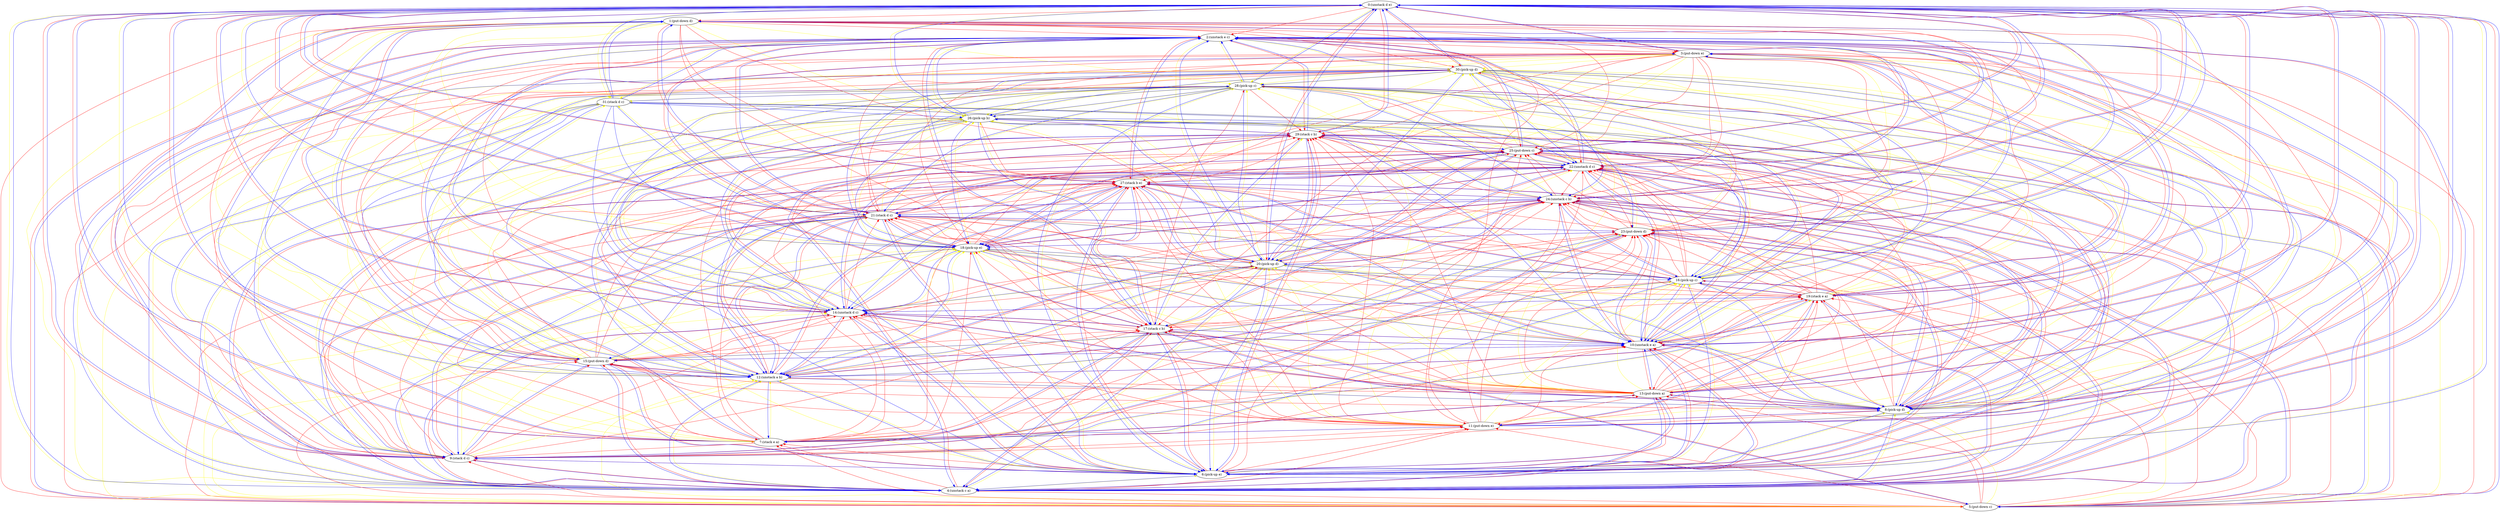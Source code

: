 digraph D { 
edge [color=red];
"0:(unstack d e)" -> "1:(put-down d)";
edge [color=red];
"0:(unstack d e)" -> "2:(unstack e c)";
edge [color=red];
"0:(unstack d e)" -> "3:(put-down e)";
edge [color=yellow];
"0:(unstack d e)" -> "4:(unstack c a)";
edge [color=red];
"0:(unstack d e)" -> "5:(put-down c)";
edge [color=yellow];
"0:(unstack d e)" -> "6:(pick-up e)";
edge [color=red];
"0:(unstack d e)" -> "7:(stack e a)";
edge [color=red];
"0:(unstack d e)" -> "8:(pick-up d)";
edge [color=red];
"0:(unstack d e)" -> "9:(stack d c)";
edge [color=red];
"0:(unstack d e)" -> "10:(unstack e a)";
edge [color=red];
"0:(unstack d e)" -> "11:(put-down e)";
edge [color=yellow];
"0:(unstack d e)" -> "12:(unstack a b)";
edge [color=red];
"0:(unstack d e)" -> "13:(put-down a)";
edge [color=red];
"0:(unstack d e)" -> "14:(unstack d c)";
edge [color=red];
"0:(unstack d e)" -> "15:(put-down d)";
edge [color=yellow];
"0:(unstack d e)" -> "16:(pick-up c)";
edge [color=red];
"0:(unstack d e)" -> "17:(stack c b)";
edge [color=yellow];
"0:(unstack d e)" -> "18:(pick-up e)";
edge [color=red];
"0:(unstack d e)" -> "19:(stack e a)";
edge [color=red];
"0:(unstack d e)" -> "20:(pick-up d)";
edge [color=red];
"0:(unstack d e)" -> "21:(stack d c)";
edge [color=red];
"0:(unstack d e)" -> "22:(unstack d c)";
edge [color=red];
"0:(unstack d e)" -> "23:(put-down d)";
edge [color=red];
"0:(unstack d e)" -> "24:(unstack c b)";
edge [color=red];
"0:(unstack d e)" -> "25:(put-down c)";
edge [color=yellow];
"0:(unstack d e)" -> "26:(pick-up b)";
edge [color=red];
"0:(unstack d e)" -> "27:(stack b e)";
edge [color=yellow];
"0:(unstack d e)" -> "28:(pick-up c)";
edge [color=red];
"0:(unstack d e)" -> "29:(stack c b)";
edge [color=red];
"0:(unstack d e)" -> "30:(pick-up d)";
edge [color=yellow];
"0:(unstack d e)" -> "31:(stack d c)";
edge [color=red];
"1:(put-down d)" -> "2:(unstack e c)";
edge [color=red];
"1:(put-down d)" -> "3:(put-down e)";
edge [color=yellow];
"1:(put-down d)" -> "4:(unstack c a)";
edge [color=red];
"1:(put-down d)" -> "5:(put-down c)";
edge [color=yellow];
"1:(put-down d)" -> "6:(pick-up e)";
edge [color=red];
"1:(put-down d)" -> "7:(stack e a)";
edge [color=red];
"1:(put-down d)" -> "8:(pick-up d)";
edge [color=red];
"1:(put-down d)" -> "9:(stack d c)";
edge [color=red];
"1:(put-down d)" -> "10:(unstack e a)";
edge [color=red];
"1:(put-down d)" -> "11:(put-down e)";
edge [color=yellow];
"1:(put-down d)" -> "12:(unstack a b)";
edge [color=red];
"1:(put-down d)" -> "13:(put-down a)";
edge [color=red];
"1:(put-down d)" -> "14:(unstack d c)";
edge [color=yellow];
"1:(put-down d)" -> "15:(put-down d)";
edge [color=red];
"1:(put-down d)" -> "17:(stack c b)";
edge [color=yellow];
"1:(put-down d)" -> "18:(pick-up e)";
edge [color=red];
"1:(put-down d)" -> "20:(pick-up d)";
edge [color=red];
"1:(put-down d)" -> "21:(stack d c)";
edge [color=red];
"1:(put-down d)" -> "22:(unstack d c)";
edge [color=yellow];
"1:(put-down d)" -> "23:(put-down d)";
edge [color=red];
"1:(put-down d)" -> "24:(unstack c b)";
edge [color=red];
"1:(put-down d)" -> "25:(put-down c)";
edge [color=yellow];
"1:(put-down d)" -> "26:(pick-up b)";
edge [color=red];
"1:(put-down d)" -> "27:(stack b e)";
edge [color=yellow];
"1:(put-down d)" -> "28:(pick-up c)";
edge [color=red];
"1:(put-down d)" -> "30:(pick-up d)";
edge [color=yellow];
"1:(put-down d)" -> "31:(stack d c)";
edge [color=red];
"2:(unstack e c)" -> "3:(put-down e)";
edge [color=red];
"2:(unstack e c)" -> "5:(put-down c)";
edge [color=red];
"2:(unstack e c)" -> "6:(pick-up e)";
edge [color=red];
"2:(unstack e c)" -> "7:(stack e a)";
edge [color=yellow];
"2:(unstack e c)" -> "8:(pick-up d)";
edge [color=red];
"2:(unstack e c)" -> "9:(stack d c)";
edge [color=red];
"2:(unstack e c)" -> "10:(unstack e a)";
edge [color=red];
"2:(unstack e c)" -> "11:(put-down e)";
edge [color=yellow];
"2:(unstack e c)" -> "12:(unstack a b)";
edge [color=red];
"2:(unstack e c)" -> "13:(put-down a)";
edge [color=red];
"2:(unstack e c)" -> "14:(unstack d c)";
edge [color=red];
"2:(unstack e c)" -> "15:(put-down d)";
edge [color=yellow];
"2:(unstack e c)" -> "16:(pick-up c)";
edge [color=red];
"2:(unstack e c)" -> "17:(stack c b)";
edge [color=red];
"2:(unstack e c)" -> "18:(pick-up e)";
edge [color=red];
"2:(unstack e c)" -> "19:(stack e a)";
edge [color=yellow];
"2:(unstack e c)" -> "20:(pick-up d)";
edge [color=red];
"2:(unstack e c)" -> "21:(stack d c)";
edge [color=red];
"2:(unstack e c)" -> "22:(unstack d c)";
edge [color=red];
"2:(unstack e c)" -> "23:(put-down d)";
edge [color=red];
"2:(unstack e c)" -> "24:(unstack c b)";
edge [color=red];
"2:(unstack e c)" -> "25:(put-down c)";
edge [color=yellow];
"2:(unstack e c)" -> "26:(pick-up b)";
edge [color=red];
"2:(unstack e c)" -> "27:(stack b e)";
edge [color=yellow];
"2:(unstack e c)" -> "28:(pick-up c)";
edge [color=red];
"2:(unstack e c)" -> "29:(stack c b)";
edge [color=yellow];
"2:(unstack e c)" -> "30:(pick-up d)";
edge [color=yellow];
"2:(unstack e c)" -> "31:(stack d c)";
edge [color=blue];
"3:(put-down e)" -> "0:(unstack d e)";
edge [color=red];
"3:(put-down e)" -> "5:(put-down c)";
edge [color=red];
"3:(put-down e)" -> "6:(pick-up e)";
edge [color=red];
"3:(put-down e)" -> "7:(stack e a)";
edge [color=yellow];
"3:(put-down e)" -> "8:(pick-up d)";
edge [color=red];
"3:(put-down e)" -> "9:(stack d c)";
edge [color=red];
"3:(put-down e)" -> "10:(unstack e a)";
edge [color=yellow];
"3:(put-down e)" -> "11:(put-down e)";
edge [color=red];
"3:(put-down e)" -> "13:(put-down a)";
edge [color=red];
"3:(put-down e)" -> "14:(unstack d c)";
edge [color=red];
"3:(put-down e)" -> "15:(put-down d)";
edge [color=yellow];
"3:(put-down e)" -> "16:(pick-up c)";
edge [color=red];
"3:(put-down e)" -> "17:(stack c b)";
edge [color=red];
"3:(put-down e)" -> "18:(pick-up e)";
edge [color=red];
"3:(put-down e)" -> "19:(stack e a)";
edge [color=yellow];
"3:(put-down e)" -> "20:(pick-up d)";
edge [color=red];
"3:(put-down e)" -> "21:(stack d c)";
edge [color=red];
"3:(put-down e)" -> "22:(unstack d c)";
edge [color=red];
"3:(put-down e)" -> "23:(put-down d)";
edge [color=red];
"3:(put-down e)" -> "24:(unstack c b)";
edge [color=red];
"3:(put-down e)" -> "25:(put-down c)";
edge [color=yellow];
"3:(put-down e)" -> "26:(pick-up b)";
edge [color=red];
"3:(put-down e)" -> "27:(stack b e)";
edge [color=yellow];
"3:(put-down e)" -> "28:(pick-up c)";
edge [color=red];
"3:(put-down e)" -> "29:(stack c b)";
edge [color=yellow];
"3:(put-down e)" -> "30:(pick-up d)";
edge [color=blue];
"4:(unstack c a)" -> "0:(unstack d e)";
edge [color=red];
"4:(unstack c a)" -> "5:(put-down c)";
edge [color=yellow];
"4:(unstack c a)" -> "6:(pick-up e)";
edge [color=red];
"4:(unstack c a)" -> "7:(stack e a)";
edge [color=yellow];
"4:(unstack c a)" -> "8:(pick-up d)";
edge [color=red];
"4:(unstack c a)" -> "9:(stack d c)";
edge [color=red];
"4:(unstack c a)" -> "10:(unstack e a)";
edge [color=red];
"4:(unstack c a)" -> "11:(put-down e)";
edge [color=yellow];
"4:(unstack c a)" -> "12:(unstack a b)";
edge [color=red];
"4:(unstack c a)" -> "13:(put-down a)";
edge [color=red];
"4:(unstack c a)" -> "14:(unstack d c)";
edge [color=red];
"4:(unstack c a)" -> "15:(put-down d)";
edge [color=red];
"4:(unstack c a)" -> "16:(pick-up c)";
edge [color=red];
"4:(unstack c a)" -> "17:(stack c b)";
edge [color=yellow];
"4:(unstack c a)" -> "18:(pick-up e)";
edge [color=red];
"4:(unstack c a)" -> "19:(stack e a)";
edge [color=yellow];
"4:(unstack c a)" -> "20:(pick-up d)";
edge [color=red];
"4:(unstack c a)" -> "21:(stack d c)";
edge [color=red];
"4:(unstack c a)" -> "22:(unstack d c)";
edge [color=red];
"4:(unstack c a)" -> "23:(put-down d)";
edge [color=red];
"4:(unstack c a)" -> "24:(unstack c b)";
edge [color=red];
"4:(unstack c a)" -> "25:(put-down c)";
edge [color=yellow];
"4:(unstack c a)" -> "26:(pick-up b)";
edge [color=red];
"4:(unstack c a)" -> "27:(stack b e)";
edge [color=red];
"4:(unstack c a)" -> "28:(pick-up c)";
edge [color=red];
"4:(unstack c a)" -> "29:(stack c b)";
edge [color=yellow];
"4:(unstack c a)" -> "30:(pick-up d)";
edge [color=yellow];
"4:(unstack c a)" -> "31:(stack d c)";
edge [color=blue];
"5:(put-down c)" -> "0:(unstack d e)";
edge [color=blue];
"5:(put-down c)" -> "2:(unstack e c)";
edge [color=red];
"5:(put-down c)" -> "7:(stack e a)";
edge [color=yellow];
"5:(put-down c)" -> "8:(pick-up d)";
edge [color=red];
"5:(put-down c)" -> "9:(stack d c)";
edge [color=red];
"5:(put-down c)" -> "10:(unstack e a)";
edge [color=red];
"5:(put-down c)" -> "11:(put-down e)";
edge [color=yellow];
"5:(put-down c)" -> "12:(unstack a b)";
edge [color=red];
"5:(put-down c)" -> "13:(put-down a)";
edge [color=yellow];
"5:(put-down c)" -> "14:(unstack d c)";
edge [color=red];
"5:(put-down c)" -> "15:(put-down d)";
edge [color=red];
"5:(put-down c)" -> "16:(pick-up c)";
edge [color=red];
"5:(put-down c)" -> "17:(stack c b)";
edge [color=yellow];
"5:(put-down c)" -> "18:(pick-up e)";
edge [color=red];
"5:(put-down c)" -> "19:(stack e a)";
edge [color=yellow];
"5:(put-down c)" -> "20:(pick-up d)";
edge [color=red];
"5:(put-down c)" -> "21:(stack d c)";
edge [color=red];
"5:(put-down c)" -> "22:(unstack d c)";
edge [color=red];
"5:(put-down c)" -> "23:(put-down d)";
edge [color=red];
"5:(put-down c)" -> "24:(unstack c b)";
edge [color=yellow];
"5:(put-down c)" -> "25:(put-down c)";
edge [color=red];
"5:(put-down c)" -> "28:(pick-up c)";
edge [color=red];
"5:(put-down c)" -> "29:(stack c b)";
edge [color=yellow];
"5:(put-down c)" -> "30:(pick-up d)";
edge [color=yellow];
"5:(put-down c)" -> "31:(stack d c)";
edge [color=blue];
"6:(pick-up e)" -> "0:(unstack d e)";
edge [color=blue];
"6:(pick-up e)" -> "2:(unstack e c)";
edge [color=blue];
"6:(pick-up e)" -> "4:(unstack c a)";
edge [color=red];
"6:(pick-up e)" -> "7:(stack e a)";
edge [color=yellow];
"6:(pick-up e)" -> "8:(pick-up d)";
edge [color=red];
"6:(pick-up e)" -> "9:(stack d c)";
edge [color=red];
"6:(pick-up e)" -> "10:(unstack e a)";
edge [color=red];
"6:(pick-up e)" -> "11:(put-down e)";
edge [color=yellow];
"6:(pick-up e)" -> "12:(unstack a b)";
edge [color=red];
"6:(pick-up e)" -> "13:(put-down a)";
edge [color=red];
"6:(pick-up e)" -> "14:(unstack d c)";
edge [color=red];
"6:(pick-up e)" -> "15:(put-down d)";
edge [color=yellow];
"6:(pick-up e)" -> "16:(pick-up c)";
edge [color=red];
"6:(pick-up e)" -> "17:(stack c b)";
edge [color=yellow];
"6:(pick-up e)" -> "18:(pick-up e)";
edge [color=red];
"6:(pick-up e)" -> "19:(stack e a)";
edge [color=yellow];
"6:(pick-up e)" -> "20:(pick-up d)";
edge [color=red];
"6:(pick-up e)" -> "21:(stack d c)";
edge [color=red];
"6:(pick-up e)" -> "22:(unstack d c)";
edge [color=red];
"6:(pick-up e)" -> "23:(put-down d)";
edge [color=red];
"6:(pick-up e)" -> "24:(unstack c b)";
edge [color=red];
"6:(pick-up e)" -> "25:(put-down c)";
edge [color=yellow];
"6:(pick-up e)" -> "26:(pick-up b)";
edge [color=red];
"6:(pick-up e)" -> "27:(stack b e)";
edge [color=yellow];
"6:(pick-up e)" -> "28:(pick-up c)";
edge [color=red];
"6:(pick-up e)" -> "29:(stack c b)";
edge [color=yellow];
"6:(pick-up e)" -> "30:(pick-up d)";
edge [color=blue];
"7:(stack e a)" -> "0:(unstack d e)";
edge [color=blue];
"7:(stack e a)" -> "2:(unstack e c)";
edge [color=blue];
"7:(stack e a)" -> "3:(put-down e)";
edge [color=red];
"7:(stack e a)" -> "9:(stack d c)";
edge [color=red];
"7:(stack e a)" -> "10:(unstack e a)";
edge [color=red];
"7:(stack e a)" -> "11:(put-down e)";
edge [color=yellow];
"7:(stack e a)" -> "12:(unstack a b)";
edge [color=red];
"7:(stack e a)" -> "13:(put-down a)";
edge [color=red];
"7:(stack e a)" -> "14:(unstack d c)";
edge [color=red];
"7:(stack e a)" -> "15:(put-down d)";
edge [color=yellow];
"7:(stack e a)" -> "16:(pick-up c)";
edge [color=red];
"7:(stack e a)" -> "17:(stack c b)";
edge [color=red];
"7:(stack e a)" -> "18:(pick-up e)";
edge [color=yellow];
"7:(stack e a)" -> "19:(stack e a)";
edge [color=red];
"7:(stack e a)" -> "21:(stack d c)";
edge [color=red];
"7:(stack e a)" -> "22:(unstack d c)";
edge [color=red];
"7:(stack e a)" -> "23:(put-down d)";
edge [color=red];
"7:(stack e a)" -> "24:(unstack c b)";
edge [color=red];
"7:(stack e a)" -> "25:(put-down c)";
edge [color=yellow];
"7:(stack e a)" -> "26:(pick-up b)";
edge [color=red];
"7:(stack e a)" -> "27:(stack b e)";
edge [color=yellow];
"7:(stack e a)" -> "28:(pick-up c)";
edge [color=red];
"7:(stack e a)" -> "29:(stack c b)";
edge [color=yellow];
"7:(stack e a)" -> "30:(pick-up d)";
edge [color=blue];
"8:(pick-up d)" -> "0:(unstack d e)";
edge [color=blue];
"8:(pick-up d)" -> "2:(unstack e c)";
edge [color=blue];
"8:(pick-up d)" -> "4:(unstack c a)";
edge [color=blue];
"8:(pick-up d)" -> "6:(pick-up e)";
edge [color=red];
"8:(pick-up d)" -> "9:(stack d c)";
edge [color=red];
"8:(pick-up d)" -> "10:(unstack e a)";
edge [color=red];
"8:(pick-up d)" -> "11:(put-down e)";
edge [color=yellow];
"8:(pick-up d)" -> "12:(unstack a b)";
edge [color=red];
"8:(pick-up d)" -> "13:(put-down a)";
edge [color=red];
"8:(pick-up d)" -> "14:(unstack d c)";
edge [color=red];
"8:(pick-up d)" -> "15:(put-down d)";
edge [color=yellow];
"8:(pick-up d)" -> "16:(pick-up c)";
edge [color=red];
"8:(pick-up d)" -> "17:(stack c b)";
edge [color=yellow];
"8:(pick-up d)" -> "18:(pick-up e)";
edge [color=red];
"8:(pick-up d)" -> "19:(stack e a)";
edge [color=yellow];
"8:(pick-up d)" -> "20:(pick-up d)";
edge [color=red];
"8:(pick-up d)" -> "21:(stack d c)";
edge [color=red];
"8:(pick-up d)" -> "22:(unstack d c)";
edge [color=red];
"8:(pick-up d)" -> "23:(put-down d)";
edge [color=red];
"8:(pick-up d)" -> "24:(unstack c b)";
edge [color=red];
"8:(pick-up d)" -> "25:(put-down c)";
edge [color=yellow];
"8:(pick-up d)" -> "26:(pick-up b)";
edge [color=red];
"8:(pick-up d)" -> "27:(stack b e)";
edge [color=yellow];
"8:(pick-up d)" -> "28:(pick-up c)";
edge [color=red];
"8:(pick-up d)" -> "29:(stack c b)";
edge [color=yellow];
"8:(pick-up d)" -> "30:(pick-up d)";
edge [color=blue];
"9:(stack d c)" -> "0:(unstack d e)";
edge [color=blue];
"9:(stack d c)" -> "1:(put-down d)";
edge [color=blue];
"9:(stack d c)" -> "2:(unstack e c)";
edge [color=blue];
"9:(stack d c)" -> "4:(unstack c a)";
edge [color=blue];
"9:(stack d c)" -> "6:(pick-up e)";
edge [color=red];
"9:(stack d c)" -> "10:(unstack e a)";
edge [color=red];
"9:(stack d c)" -> "11:(put-down e)";
edge [color=yellow];
"9:(stack d c)" -> "12:(unstack a b)";
edge [color=red];
"9:(stack d c)" -> "14:(unstack d c)";
edge [color=red];
"9:(stack d c)" -> "15:(put-down d)";
edge [color=yellow];
"9:(stack d c)" -> "16:(pick-up c)";
edge [color=red];
"9:(stack d c)" -> "17:(stack c b)";
edge [color=yellow];
"9:(stack d c)" -> "18:(pick-up e)";
edge [color=red];
"9:(stack d c)" -> "20:(pick-up d)";
edge [color=yellow];
"9:(stack d c)" -> "21:(stack d c)";
edge [color=red];
"9:(stack d c)" -> "22:(unstack d c)";
edge [color=red];
"9:(stack d c)" -> "23:(put-down d)";
edge [color=red];
"9:(stack d c)" -> "24:(unstack c b)";
edge [color=red];
"9:(stack d c)" -> "25:(put-down c)";
edge [color=yellow];
"9:(stack d c)" -> "26:(pick-up b)";
edge [color=red];
"9:(stack d c)" -> "27:(stack b e)";
edge [color=yellow];
"9:(stack d c)" -> "28:(pick-up c)";
edge [color=red];
"9:(stack d c)" -> "29:(stack c b)";
edge [color=red];
"9:(stack d c)" -> "30:(pick-up d)";
edge [color=yellow];
"9:(stack d c)" -> "31:(stack d c)";
edge [color=blue];
"10:(unstack e a)" -> "0:(unstack d e)";
edge [color=blue];
"10:(unstack e a)" -> "2:(unstack e c)";
edge [color=blue];
"10:(unstack e a)" -> "3:(put-down e)";
edge [color=blue];
"10:(unstack e a)" -> "4:(unstack c a)";
edge [color=blue];
"10:(unstack e a)" -> "6:(pick-up e)";
edge [color=blue];
"10:(unstack e a)" -> "8:(pick-up d)";
edge [color=red];
"10:(unstack e a)" -> "11:(put-down e)";
edge [color=red];
"10:(unstack e a)" -> "13:(put-down a)";
edge [color=red];
"10:(unstack e a)" -> "14:(unstack d c)";
edge [color=red];
"10:(unstack e a)" -> "15:(put-down d)";
edge [color=yellow];
"10:(unstack e a)" -> "16:(pick-up c)";
edge [color=red];
"10:(unstack e a)" -> "17:(stack c b)";
edge [color=yellow];
"10:(unstack e a)" -> "18:(pick-up e)";
edge [color=red];
"10:(unstack e a)" -> "19:(stack e a)";
edge [color=yellow];
"10:(unstack e a)" -> "20:(pick-up d)";
edge [color=red];
"10:(unstack e a)" -> "21:(stack d c)";
edge [color=red];
"10:(unstack e a)" -> "22:(unstack d c)";
edge [color=red];
"10:(unstack e a)" -> "23:(put-down d)";
edge [color=red];
"10:(unstack e a)" -> "24:(unstack c b)";
edge [color=red];
"10:(unstack e a)" -> "25:(put-down c)";
edge [color=yellow];
"10:(unstack e a)" -> "26:(pick-up b)";
edge [color=red];
"10:(unstack e a)" -> "27:(stack b e)";
edge [color=yellow];
"10:(unstack e a)" -> "28:(pick-up c)";
edge [color=red];
"10:(unstack e a)" -> "29:(stack c b)";
edge [color=yellow];
"10:(unstack e a)" -> "30:(pick-up d)";
edge [color=blue];
"11:(put-down e)" -> "0:(unstack d e)";
edge [color=blue];
"11:(put-down e)" -> "2:(unstack e c)";
edge [color=blue];
"11:(put-down e)" -> "3:(put-down e)";
edge [color=blue];
"11:(put-down e)" -> "7:(stack e a)";
edge [color=blue];
"11:(put-down e)" -> "8:(pick-up d)";
edge [color=red];
"11:(put-down e)" -> "13:(put-down a)";
edge [color=red];
"11:(put-down e)" -> "14:(unstack d c)";
edge [color=red];
"11:(put-down e)" -> "15:(put-down d)";
edge [color=yellow];
"11:(put-down e)" -> "16:(pick-up c)";
edge [color=red];
"11:(put-down e)" -> "17:(stack c b)";
edge [color=red];
"11:(put-down e)" -> "18:(pick-up e)";
edge [color=red];
"11:(put-down e)" -> "19:(stack e a)";
edge [color=yellow];
"11:(put-down e)" -> "20:(pick-up d)";
edge [color=red];
"11:(put-down e)" -> "21:(stack d c)";
edge [color=red];
"11:(put-down e)" -> "22:(unstack d c)";
edge [color=red];
"11:(put-down e)" -> "23:(put-down d)";
edge [color=red];
"11:(put-down e)" -> "24:(unstack c b)";
edge [color=red];
"11:(put-down e)" -> "25:(put-down c)";
edge [color=yellow];
"11:(put-down e)" -> "26:(pick-up b)";
edge [color=red];
"11:(put-down e)" -> "27:(stack b e)";
edge [color=yellow];
"11:(put-down e)" -> "28:(pick-up c)";
edge [color=red];
"11:(put-down e)" -> "29:(stack c b)";
edge [color=yellow];
"11:(put-down e)" -> "30:(pick-up d)";
edge [color=blue];
"12:(unstack a b)" -> "0:(unstack d e)";
edge [color=blue];
"12:(unstack a b)" -> "2:(unstack e c)";
edge [color=blue];
"12:(unstack a b)" -> "4:(unstack c a)";
edge [color=blue];
"12:(unstack a b)" -> "6:(pick-up e)";
edge [color=blue];
"12:(unstack a b)" -> "7:(stack e a)";
edge [color=blue];
"12:(unstack a b)" -> "8:(pick-up d)";
edge [color=red];
"12:(unstack a b)" -> "13:(put-down a)";
edge [color=red];
"12:(unstack a b)" -> "14:(unstack d c)";
edge [color=red];
"12:(unstack a b)" -> "15:(put-down d)";
edge [color=yellow];
"12:(unstack a b)" -> "16:(pick-up c)";
edge [color=red];
"12:(unstack a b)" -> "17:(stack c b)";
edge [color=yellow];
"12:(unstack a b)" -> "18:(pick-up e)";
edge [color=red];
"12:(unstack a b)" -> "19:(stack e a)";
edge [color=yellow];
"12:(unstack a b)" -> "20:(pick-up d)";
edge [color=red];
"12:(unstack a b)" -> "21:(stack d c)";
edge [color=red];
"12:(unstack a b)" -> "22:(unstack d c)";
edge [color=red];
"12:(unstack a b)" -> "23:(put-down d)";
edge [color=red];
"12:(unstack a b)" -> "24:(unstack c b)";
edge [color=red];
"12:(unstack a b)" -> "25:(put-down c)";
edge [color=yellow];
"12:(unstack a b)" -> "26:(pick-up b)";
edge [color=red];
"12:(unstack a b)" -> "27:(stack b e)";
edge [color=yellow];
"12:(unstack a b)" -> "28:(pick-up c)";
edge [color=red];
"12:(unstack a b)" -> "29:(stack c b)";
edge [color=yellow];
"12:(unstack a b)" -> "30:(pick-up d)";
edge [color=blue];
"13:(put-down a)" -> "0:(unstack d e)";
edge [color=blue];
"13:(put-down a)" -> "2:(unstack e c)";
edge [color=blue];
"13:(put-down a)" -> "4:(unstack c a)";
edge [color=blue];
"13:(put-down a)" -> "6:(pick-up e)";
edge [color=blue];
"13:(put-down a)" -> "7:(stack e a)";
edge [color=blue];
"13:(put-down a)" -> "8:(pick-up d)";
edge [color=blue];
"13:(put-down a)" -> "10:(unstack e a)";
edge [color=red];
"13:(put-down a)" -> "14:(unstack d c)";
edge [color=red];
"13:(put-down a)" -> "15:(put-down d)";
edge [color=yellow];
"13:(put-down a)" -> "16:(pick-up c)";
edge [color=red];
"13:(put-down a)" -> "17:(stack c b)";
edge [color=yellow];
"13:(put-down a)" -> "18:(pick-up e)";
edge [color=red];
"13:(put-down a)" -> "19:(stack e a)";
edge [color=yellow];
"13:(put-down a)" -> "20:(pick-up d)";
edge [color=red];
"13:(put-down a)" -> "21:(stack d c)";
edge [color=red];
"13:(put-down a)" -> "22:(unstack d c)";
edge [color=red];
"13:(put-down a)" -> "23:(put-down d)";
edge [color=red];
"13:(put-down a)" -> "24:(unstack c b)";
edge [color=red];
"13:(put-down a)" -> "25:(put-down c)";
edge [color=yellow];
"13:(put-down a)" -> "26:(pick-up b)";
edge [color=red];
"13:(put-down a)" -> "27:(stack b e)";
edge [color=yellow];
"13:(put-down a)" -> "28:(pick-up c)";
edge [color=red];
"13:(put-down a)" -> "29:(stack c b)";
edge [color=yellow];
"13:(put-down a)" -> "30:(pick-up d)";
edge [color=blue];
"14:(unstack d c)" -> "0:(unstack d e)";
edge [color=blue];
"14:(unstack d c)" -> "1:(put-down d)";
edge [color=blue];
"14:(unstack d c)" -> "2:(unstack e c)";
edge [color=blue];
"14:(unstack d c)" -> "4:(unstack c a)";
edge [color=blue];
"14:(unstack d c)" -> "6:(pick-up e)";
edge [color=blue];
"14:(unstack d c)" -> "8:(pick-up d)";
edge [color=blue];
"14:(unstack d c)" -> "10:(unstack e a)";
edge [color=blue];
"14:(unstack d c)" -> "12:(unstack a b)";
edge [color=red];
"14:(unstack d c)" -> "15:(put-down d)";
edge [color=red];
"14:(unstack d c)" -> "17:(stack c b)";
edge [color=yellow];
"14:(unstack d c)" -> "18:(pick-up e)";
edge [color=red];
"14:(unstack d c)" -> "19:(stack e a)";
edge [color=yellow];
"14:(unstack d c)" -> "20:(pick-up d)";
edge [color=red];
"14:(unstack d c)" -> "21:(stack d c)";
edge [color=yellow];
"14:(unstack d c)" -> "22:(unstack d c)";
edge [color=red];
"14:(unstack d c)" -> "23:(put-down d)";
edge [color=red];
"14:(unstack d c)" -> "24:(unstack c b)";
edge [color=red];
"14:(unstack d c)" -> "25:(put-down c)";
edge [color=yellow];
"14:(unstack d c)" -> "26:(pick-up b)";
edge [color=red];
"14:(unstack d c)" -> "27:(stack b e)";
edge [color=yellow];
"14:(unstack d c)" -> "28:(pick-up c)";
edge [color=red];
"14:(unstack d c)" -> "29:(stack c b)";
edge [color=yellow];
"14:(unstack d c)" -> "30:(pick-up d)";
edge [color=blue];
"15:(put-down d)" -> "0:(unstack d e)";
edge [color=blue];
"15:(put-down d)" -> "1:(put-down d)";
edge [color=blue];
"15:(put-down d)" -> "4:(unstack c a)";
edge [color=blue];
"15:(put-down d)" -> "6:(pick-up e)";
edge [color=blue];
"15:(put-down d)" -> "9:(stack d c)";
edge [color=blue];
"15:(put-down d)" -> "10:(unstack e a)";
edge [color=blue];
"15:(put-down d)" -> "12:(unstack a b)";
edge [color=red];
"15:(put-down d)" -> "17:(stack c b)";
edge [color=yellow];
"15:(put-down d)" -> "18:(pick-up e)";
edge [color=red];
"15:(put-down d)" -> "20:(pick-up d)";
edge [color=yellow];
"15:(put-down d)" -> "21:(stack d c)";
edge [color=red];
"15:(put-down d)" -> "22:(unstack d c)";
edge [color=yellow];
"15:(put-down d)" -> "23:(put-down d)";
edge [color=red];
"15:(put-down d)" -> "24:(unstack c b)";
edge [color=red];
"15:(put-down d)" -> "25:(put-down c)";
edge [color=yellow];
"15:(put-down d)" -> "26:(pick-up b)";
edge [color=red];
"15:(put-down d)" -> "27:(stack b e)";
edge [color=yellow];
"15:(put-down d)" -> "28:(pick-up c)";
edge [color=red];
"15:(put-down d)" -> "30:(pick-up d)";
edge [color=yellow];
"15:(put-down d)" -> "31:(stack d c)";
edge [color=blue];
"16:(pick-up c)" -> "0:(unstack d e)";
edge [color=blue];
"16:(pick-up c)" -> "2:(unstack e c)";
edge [color=blue];
"16:(pick-up c)" -> "4:(unstack c a)";
edge [color=blue];
"16:(pick-up c)" -> "6:(pick-up e)";
edge [color=blue];
"16:(pick-up c)" -> "8:(pick-up d)";
edge [color=blue];
"16:(pick-up c)" -> "9:(stack d c)";
edge [color=blue];
"16:(pick-up c)" -> "10:(unstack e a)";
edge [color=blue];
"16:(pick-up c)" -> "12:(unstack a b)";
edge [color=red];
"16:(pick-up c)" -> "17:(stack c b)";
edge [color=yellow];
"16:(pick-up c)" -> "18:(pick-up e)";
edge [color=red];
"16:(pick-up c)" -> "19:(stack e a)";
edge [color=yellow];
"16:(pick-up c)" -> "20:(pick-up d)";
edge [color=yellow];
"16:(pick-up c)" -> "21:(stack d c)";
edge [color=red];
"16:(pick-up c)" -> "22:(unstack d c)";
edge [color=red];
"16:(pick-up c)" -> "23:(put-down d)";
edge [color=red];
"16:(pick-up c)" -> "24:(unstack c b)";
edge [color=red];
"16:(pick-up c)" -> "25:(put-down c)";
edge [color=yellow];
"16:(pick-up c)" -> "26:(pick-up b)";
edge [color=red];
"16:(pick-up c)" -> "27:(stack b e)";
edge [color=yellow];
"16:(pick-up c)" -> "28:(pick-up c)";
edge [color=red];
"16:(pick-up c)" -> "29:(stack c b)";
edge [color=yellow];
"16:(pick-up c)" -> "30:(pick-up d)";
edge [color=yellow];
"16:(pick-up c)" -> "31:(stack d c)";
edge [color=blue];
"17:(stack c b)" -> "0:(unstack d e)";
edge [color=blue];
"17:(stack c b)" -> "2:(unstack e c)";
edge [color=blue];
"17:(stack c b)" -> "4:(unstack c a)";
edge [color=blue];
"17:(stack c b)" -> "5:(put-down c)";
edge [color=blue];
"17:(stack c b)" -> "6:(pick-up e)";
edge [color=blue];
"17:(stack c b)" -> "8:(pick-up d)";
edge [color=blue];
"17:(stack c b)" -> "9:(stack d c)";
edge [color=blue];
"17:(stack c b)" -> "10:(unstack e a)";
edge [color=blue];
"17:(stack c b)" -> "14:(unstack d c)";
edge [color=red];
"17:(stack c b)" -> "19:(stack e a)";
edge [color=yellow];
"17:(stack c b)" -> "20:(pick-up d)";
edge [color=red];
"17:(stack c b)" -> "21:(stack d c)";
edge [color=yellow];
"17:(stack c b)" -> "22:(unstack d c)";
edge [color=red];
"17:(stack c b)" -> "24:(unstack c b)";
edge [color=red];
"17:(stack c b)" -> "25:(put-down c)";
edge [color=yellow];
"17:(stack c b)" -> "26:(pick-up b)";
edge [color=red];
"17:(stack c b)" -> "27:(stack b e)";
edge [color=red];
"17:(stack c b)" -> "28:(pick-up c)";
edge [color=yellow];
"17:(stack c b)" -> "29:(stack c b)";
edge [color=blue];
"18:(pick-up e)" -> "0:(unstack d e)";
edge [color=blue];
"18:(pick-up e)" -> "2:(unstack e c)";
edge [color=blue];
"18:(pick-up e)" -> "4:(unstack c a)";
edge [color=blue];
"18:(pick-up e)" -> "6:(pick-up e)";
edge [color=blue];
"18:(pick-up e)" -> "8:(pick-up d)";
edge [color=blue];
"18:(pick-up e)" -> "10:(unstack e a)";
edge [color=blue];
"18:(pick-up e)" -> "12:(unstack a b)";
edge [color=blue];
"18:(pick-up e)" -> "14:(unstack d c)";
edge [color=blue];
"18:(pick-up e)" -> "16:(pick-up c)";
edge [color=red];
"18:(pick-up e)" -> "19:(stack e a)";
edge [color=yellow];
"18:(pick-up e)" -> "20:(pick-up d)";
edge [color=red];
"18:(pick-up e)" -> "21:(stack d c)";
edge [color=red];
"18:(pick-up e)" -> "22:(unstack d c)";
edge [color=red];
"18:(pick-up e)" -> "23:(put-down d)";
edge [color=red];
"18:(pick-up e)" -> "24:(unstack c b)";
edge [color=red];
"18:(pick-up e)" -> "25:(put-down c)";
edge [color=yellow];
"18:(pick-up e)" -> "26:(pick-up b)";
edge [color=red];
"18:(pick-up e)" -> "27:(stack b e)";
edge [color=yellow];
"18:(pick-up e)" -> "28:(pick-up c)";
edge [color=red];
"18:(pick-up e)" -> "29:(stack c b)";
edge [color=yellow];
"18:(pick-up e)" -> "30:(pick-up d)";
edge [color=blue];
"19:(stack e a)" -> "0:(unstack d e)";
edge [color=blue];
"19:(stack e a)" -> "2:(unstack e c)";
edge [color=blue];
"19:(stack e a)" -> "3:(put-down e)";
edge [color=blue];
"19:(stack e a)" -> "4:(unstack c a)";
edge [color=blue];
"19:(stack e a)" -> "7:(stack e a)";
edge [color=blue];
"19:(stack e a)" -> "11:(put-down e)";
edge [color=blue];
"19:(stack e a)" -> "12:(unstack a b)";
edge [color=blue];
"19:(stack e a)" -> "14:(unstack d c)";
edge [color=blue];
"19:(stack e a)" -> "16:(pick-up c)";
edge [color=red];
"19:(stack e a)" -> "21:(stack d c)";
edge [color=red];
"19:(stack e a)" -> "22:(unstack d c)";
edge [color=red];
"19:(stack e a)" -> "23:(put-down d)";
edge [color=red];
"19:(stack e a)" -> "24:(unstack c b)";
edge [color=red];
"19:(stack e a)" -> "25:(put-down c)";
edge [color=yellow];
"19:(stack e a)" -> "26:(pick-up b)";
edge [color=red];
"19:(stack e a)" -> "27:(stack b e)";
edge [color=yellow];
"19:(stack e a)" -> "28:(pick-up c)";
edge [color=red];
"19:(stack e a)" -> "29:(stack c b)";
edge [color=yellow];
"19:(stack e a)" -> "30:(pick-up d)";
edge [color=blue];
"20:(pick-up d)" -> "0:(unstack d e)";
edge [color=blue];
"20:(pick-up d)" -> "2:(unstack e c)";
edge [color=blue];
"20:(pick-up d)" -> "4:(unstack c a)";
edge [color=blue];
"20:(pick-up d)" -> "6:(pick-up e)";
edge [color=blue];
"20:(pick-up d)" -> "8:(pick-up d)";
edge [color=blue];
"20:(pick-up d)" -> "10:(unstack e a)";
edge [color=blue];
"20:(pick-up d)" -> "12:(unstack a b)";
edge [color=blue];
"20:(pick-up d)" -> "14:(unstack d c)";
edge [color=blue];
"20:(pick-up d)" -> "16:(pick-up c)";
edge [color=blue];
"20:(pick-up d)" -> "18:(pick-up e)";
edge [color=red];
"20:(pick-up d)" -> "21:(stack d c)";
edge [color=red];
"20:(pick-up d)" -> "22:(unstack d c)";
edge [color=red];
"20:(pick-up d)" -> "23:(put-down d)";
edge [color=red];
"20:(pick-up d)" -> "24:(unstack c b)";
edge [color=red];
"20:(pick-up d)" -> "25:(put-down c)";
edge [color=yellow];
"20:(pick-up d)" -> "26:(pick-up b)";
edge [color=red];
"20:(pick-up d)" -> "27:(stack b e)";
edge [color=yellow];
"20:(pick-up d)" -> "28:(pick-up c)";
edge [color=red];
"20:(pick-up d)" -> "29:(stack c b)";
edge [color=yellow];
"20:(pick-up d)" -> "30:(pick-up d)";
edge [color=blue];
"21:(stack d c)" -> "0:(unstack d e)";
edge [color=blue];
"21:(stack d c)" -> "1:(put-down d)";
edge [color=blue];
"21:(stack d c)" -> "2:(unstack e c)";
edge [color=blue];
"21:(stack d c)" -> "4:(unstack c a)";
edge [color=blue];
"21:(stack d c)" -> "6:(pick-up e)";
edge [color=blue];
"21:(stack d c)" -> "9:(stack d c)";
edge [color=blue];
"21:(stack d c)" -> "12:(unstack a b)";
edge [color=blue];
"21:(stack d c)" -> "15:(put-down d)";
edge [color=blue];
"21:(stack d c)" -> "16:(pick-up c)";
edge [color=blue];
"21:(stack d c)" -> "18:(pick-up e)";
edge [color=red];
"21:(stack d c)" -> "22:(unstack d c)";
edge [color=red];
"21:(stack d c)" -> "23:(put-down d)";
edge [color=red];
"21:(stack d c)" -> "24:(unstack c b)";
edge [color=red];
"21:(stack d c)" -> "25:(put-down c)";
edge [color=yellow];
"21:(stack d c)" -> "26:(pick-up b)";
edge [color=red];
"21:(stack d c)" -> "27:(stack b e)";
edge [color=yellow];
"21:(stack d c)" -> "28:(pick-up c)";
edge [color=red];
"21:(stack d c)" -> "29:(stack c b)";
edge [color=red];
"21:(stack d c)" -> "30:(pick-up d)";
edge [color=yellow];
"21:(stack d c)" -> "31:(stack d c)";
edge [color=blue];
"22:(unstack d c)" -> "0:(unstack d e)";
edge [color=blue];
"22:(unstack d c)" -> "1:(put-down d)";
edge [color=blue];
"22:(unstack d c)" -> "2:(unstack e c)";
edge [color=blue];
"22:(unstack d c)" -> "4:(unstack c a)";
edge [color=blue];
"22:(unstack d c)" -> "6:(pick-up e)";
edge [color=blue];
"22:(unstack d c)" -> "8:(pick-up d)";
edge [color=blue];
"22:(unstack d c)" -> "10:(unstack e a)";
edge [color=blue];
"22:(unstack d c)" -> "12:(unstack a b)";
edge [color=blue];
"22:(unstack d c)" -> "14:(unstack d c)";
edge [color=blue];
"22:(unstack d c)" -> "18:(pick-up e)";
edge [color=blue];
"22:(unstack d c)" -> "20:(pick-up d)";
edge [color=red];
"22:(unstack d c)" -> "23:(put-down d)";
edge [color=red];
"22:(unstack d c)" -> "24:(unstack c b)";
edge [color=red];
"22:(unstack d c)" -> "25:(put-down c)";
edge [color=yellow];
"22:(unstack d c)" -> "26:(pick-up b)";
edge [color=red];
"22:(unstack d c)" -> "27:(stack b e)";
edge [color=yellow];
"22:(unstack d c)" -> "28:(pick-up c)";
edge [color=red];
"22:(unstack d c)" -> "29:(stack c b)";
edge [color=yellow];
"22:(unstack d c)" -> "30:(pick-up d)";
edge [color=blue];
"23:(put-down d)" -> "0:(unstack d e)";
edge [color=blue];
"23:(put-down d)" -> "1:(put-down d)";
edge [color=blue];
"23:(put-down d)" -> "4:(unstack c a)";
edge [color=blue];
"23:(put-down d)" -> "6:(pick-up e)";
edge [color=blue];
"23:(put-down d)" -> "9:(stack d c)";
edge [color=blue];
"23:(put-down d)" -> "10:(unstack e a)";
edge [color=blue];
"23:(put-down d)" -> "12:(unstack a b)";
edge [color=blue];
"23:(put-down d)" -> "15:(put-down d)";
edge [color=blue];
"23:(put-down d)" -> "18:(pick-up e)";
edge [color=blue];
"23:(put-down d)" -> "21:(stack d c)";
edge [color=red];
"23:(put-down d)" -> "24:(unstack c b)";
edge [color=red];
"23:(put-down d)" -> "25:(put-down c)";
edge [color=yellow];
"23:(put-down d)" -> "26:(pick-up b)";
edge [color=red];
"23:(put-down d)" -> "27:(stack b e)";
edge [color=yellow];
"23:(put-down d)" -> "28:(pick-up c)";
edge [color=red];
"23:(put-down d)" -> "30:(pick-up d)";
edge [color=yellow];
"23:(put-down d)" -> "31:(stack d c)";
edge [color=blue];
"24:(unstack c b)" -> "0:(unstack d e)";
edge [color=blue];
"24:(unstack c b)" -> "2:(unstack e c)";
edge [color=blue];
"24:(unstack c b)" -> "4:(unstack c a)";
edge [color=blue];
"24:(unstack c b)" -> "5:(put-down c)";
edge [color=blue];
"24:(unstack c b)" -> "6:(pick-up e)";
edge [color=blue];
"24:(unstack c b)" -> "8:(pick-up d)";
edge [color=blue];
"24:(unstack c b)" -> "9:(stack d c)";
edge [color=blue];
"24:(unstack c b)" -> "10:(unstack e a)";
edge [color=blue];
"24:(unstack c b)" -> "12:(unstack a b)";
edge [color=blue];
"24:(unstack c b)" -> "16:(pick-up c)";
edge [color=blue];
"24:(unstack c b)" -> "18:(pick-up e)";
edge [color=blue];
"24:(unstack c b)" -> "20:(pick-up d)";
edge [color=blue];
"24:(unstack c b)" -> "21:(stack d c)";
edge [color=red];
"24:(unstack c b)" -> "25:(put-down c)";
edge [color=red];
"24:(unstack c b)" -> "27:(stack b e)";
edge [color=yellow];
"24:(unstack c b)" -> "28:(pick-up c)";
edge [color=red];
"24:(unstack c b)" -> "29:(stack c b)";
edge [color=yellow];
"24:(unstack c b)" -> "30:(pick-up d)";
edge [color=yellow];
"24:(unstack c b)" -> "31:(stack d c)";
edge [color=blue];
"25:(put-down c)" -> "0:(unstack d e)";
edge [color=blue];
"25:(put-down c)" -> "2:(unstack e c)";
edge [color=blue];
"25:(put-down c)" -> "4:(unstack c a)";
edge [color=blue];
"25:(put-down c)" -> "5:(put-down c)";
edge [color=blue];
"25:(put-down c)" -> "8:(pick-up d)";
edge [color=blue];
"25:(put-down c)" -> "10:(unstack e a)";
edge [color=blue];
"25:(put-down c)" -> "12:(unstack a b)";
edge [color=blue];
"25:(put-down c)" -> "14:(unstack d c)";
edge [color=blue];
"25:(put-down c)" -> "17:(stack c b)";
edge [color=blue];
"25:(put-down c)" -> "18:(pick-up e)";
edge [color=blue];
"25:(put-down c)" -> "20:(pick-up d)";
edge [color=blue];
"25:(put-down c)" -> "21:(stack d c)";
edge [color=blue];
"25:(put-down c)" -> "22:(unstack d c)";
edge [color=red];
"25:(put-down c)" -> "28:(pick-up c)";
edge [color=red];
"25:(put-down c)" -> "29:(stack c b)";
edge [color=yellow];
"25:(put-down c)" -> "30:(pick-up d)";
edge [color=yellow];
"25:(put-down c)" -> "31:(stack d c)";
edge [color=blue];
"26:(pick-up b)" -> "0:(unstack d e)";
edge [color=blue];
"26:(pick-up b)" -> "2:(unstack e c)";
edge [color=blue];
"26:(pick-up b)" -> "4:(unstack c a)";
edge [color=blue];
"26:(pick-up b)" -> "6:(pick-up e)";
edge [color=blue];
"26:(pick-up b)" -> "8:(pick-up d)";
edge [color=blue];
"26:(pick-up b)" -> "10:(unstack e a)";
edge [color=blue];
"26:(pick-up b)" -> "12:(unstack a b)";
edge [color=blue];
"26:(pick-up b)" -> "14:(unstack d c)";
edge [color=blue];
"26:(pick-up b)" -> "16:(pick-up c)";
edge [color=blue];
"26:(pick-up b)" -> "17:(stack c b)";
edge [color=blue];
"26:(pick-up b)" -> "18:(pick-up e)";
edge [color=blue];
"26:(pick-up b)" -> "20:(pick-up d)";
edge [color=blue];
"26:(pick-up b)" -> "22:(unstack d c)";
edge [color=red];
"26:(pick-up b)" -> "27:(stack b e)";
edge [color=yellow];
"26:(pick-up b)" -> "28:(pick-up c)";
edge [color=red];
"26:(pick-up b)" -> "29:(stack c b)";
edge [color=yellow];
"26:(pick-up b)" -> "30:(pick-up d)";
edge [color=blue];
"27:(stack b e)" -> "0:(unstack d e)";
edge [color=blue];
"27:(stack b e)" -> "2:(unstack e c)";
edge [color=blue];
"27:(stack b e)" -> "4:(unstack c a)";
edge [color=blue];
"27:(stack b e)" -> "6:(pick-up e)";
edge [color=blue];
"27:(stack b e)" -> "8:(pick-up d)";
edge [color=blue];
"27:(stack b e)" -> "10:(unstack e a)";
edge [color=blue];
"27:(stack b e)" -> "12:(unstack a b)";
edge [color=blue];
"27:(stack b e)" -> "14:(unstack d c)";
edge [color=blue];
"27:(stack b e)" -> "16:(pick-up c)";
edge [color=blue];
"27:(stack b e)" -> "17:(stack c b)";
edge [color=blue];
"27:(stack b e)" -> "18:(pick-up e)";
edge [color=blue];
"27:(stack b e)" -> "20:(pick-up d)";
edge [color=blue];
"27:(stack b e)" -> "22:(unstack d c)";
edge [color=blue];
"27:(stack b e)" -> "24:(unstack c b)";
edge [color=red];
"27:(stack b e)" -> "29:(stack c b)";
edge [color=yellow];
"27:(stack b e)" -> "30:(pick-up d)";
edge [color=blue];
"28:(pick-up c)" -> "0:(unstack d e)";
edge [color=blue];
"28:(pick-up c)" -> "2:(unstack e c)";
edge [color=blue];
"28:(pick-up c)" -> "4:(unstack c a)";
edge [color=blue];
"28:(pick-up c)" -> "6:(pick-up e)";
edge [color=blue];
"28:(pick-up c)" -> "8:(pick-up d)";
edge [color=blue];
"28:(pick-up c)" -> "9:(stack d c)";
edge [color=blue];
"28:(pick-up c)" -> "10:(unstack e a)";
edge [color=blue];
"28:(pick-up c)" -> "12:(unstack a b)";
edge [color=blue];
"28:(pick-up c)" -> "14:(unstack d c)";
edge [color=blue];
"28:(pick-up c)" -> "16:(pick-up c)";
edge [color=blue];
"28:(pick-up c)" -> "18:(pick-up e)";
edge [color=blue];
"28:(pick-up c)" -> "20:(pick-up d)";
edge [color=blue];
"28:(pick-up c)" -> "21:(stack d c)";
edge [color=blue];
"28:(pick-up c)" -> "22:(unstack d c)";
edge [color=blue];
"28:(pick-up c)" -> "24:(unstack c b)";
edge [color=blue];
"28:(pick-up c)" -> "26:(pick-up b)";
edge [color=red];
"28:(pick-up c)" -> "29:(stack c b)";
edge [color=yellow];
"28:(pick-up c)" -> "30:(pick-up d)";
edge [color=yellow];
"28:(pick-up c)" -> "31:(stack d c)";
edge [color=blue];
"29:(stack c b)" -> "0:(unstack d e)";
edge [color=blue];
"29:(stack c b)" -> "2:(unstack e c)";
edge [color=blue];
"29:(stack c b)" -> "4:(unstack c a)";
edge [color=blue];
"29:(stack c b)" -> "5:(put-down c)";
edge [color=blue];
"29:(stack c b)" -> "6:(pick-up e)";
edge [color=blue];
"29:(stack c b)" -> "8:(pick-up d)";
edge [color=blue];
"29:(stack c b)" -> "9:(stack d c)";
edge [color=blue];
"29:(stack c b)" -> "10:(unstack e a)";
edge [color=blue];
"29:(stack c b)" -> "12:(unstack a b)";
edge [color=blue];
"29:(stack c b)" -> "14:(unstack d c)";
edge [color=blue];
"29:(stack c b)" -> "17:(stack c b)";
edge [color=blue];
"29:(stack c b)" -> "20:(pick-up d)";
edge [color=blue];
"29:(stack c b)" -> "22:(unstack d c)";
edge [color=blue];
"29:(stack c b)" -> "25:(put-down c)";
edge [color=blue];
"29:(stack c b)" -> "26:(pick-up b)";
edge [color=blue];
"30:(pick-up d)" -> "0:(unstack d e)";
edge [color=blue];
"30:(pick-up d)" -> "2:(unstack e c)";
edge [color=blue];
"30:(pick-up d)" -> "4:(unstack c a)";
edge [color=blue];
"30:(pick-up d)" -> "6:(pick-up e)";
edge [color=blue];
"30:(pick-up d)" -> "8:(pick-up d)";
edge [color=blue];
"30:(pick-up d)" -> "10:(unstack e a)";
edge [color=blue];
"30:(pick-up d)" -> "12:(unstack a b)";
edge [color=blue];
"30:(pick-up d)" -> "14:(unstack d c)";
edge [color=blue];
"30:(pick-up d)" -> "16:(pick-up c)";
edge [color=blue];
"30:(pick-up d)" -> "18:(pick-up e)";
edge [color=blue];
"30:(pick-up d)" -> "20:(pick-up d)";
edge [color=blue];
"30:(pick-up d)" -> "22:(unstack d c)";
edge [color=blue];
"30:(pick-up d)" -> "24:(unstack c b)";
edge [color=blue];
"30:(pick-up d)" -> "26:(pick-up b)";
edge [color=blue];
"30:(pick-up d)" -> "28:(pick-up c)";
edge [color=blue];
"31:(stack d c)" -> "0:(unstack d e)";
edge [color=blue];
"31:(stack d c)" -> "1:(put-down d)";
edge [color=blue];
"31:(stack d c)" -> "2:(unstack e c)";
edge [color=blue];
"31:(stack d c)" -> "4:(unstack c a)";
edge [color=blue];
"31:(stack d c)" -> "6:(pick-up e)";
edge [color=blue];
"31:(stack d c)" -> "9:(stack d c)";
edge [color=blue];
"31:(stack d c)" -> "12:(unstack a b)";
edge [color=blue];
"31:(stack d c)" -> "15:(put-down d)";
edge [color=blue];
"31:(stack d c)" -> "16:(pick-up c)";
edge [color=blue];
"31:(stack d c)" -> "18:(pick-up e)";
edge [color=blue];
"31:(stack d c)" -> "21:(stack d c)";
edge [color=blue];
"31:(stack d c)" -> "23:(put-down d)";
edge [color=blue];
"31:(stack d c)" -> "24:(unstack c b)";
edge [color=blue];
"31:(stack d c)" -> "26:(pick-up b)";
edge [color=blue];
"31:(stack d c)" -> "28:(pick-up c)";
} 